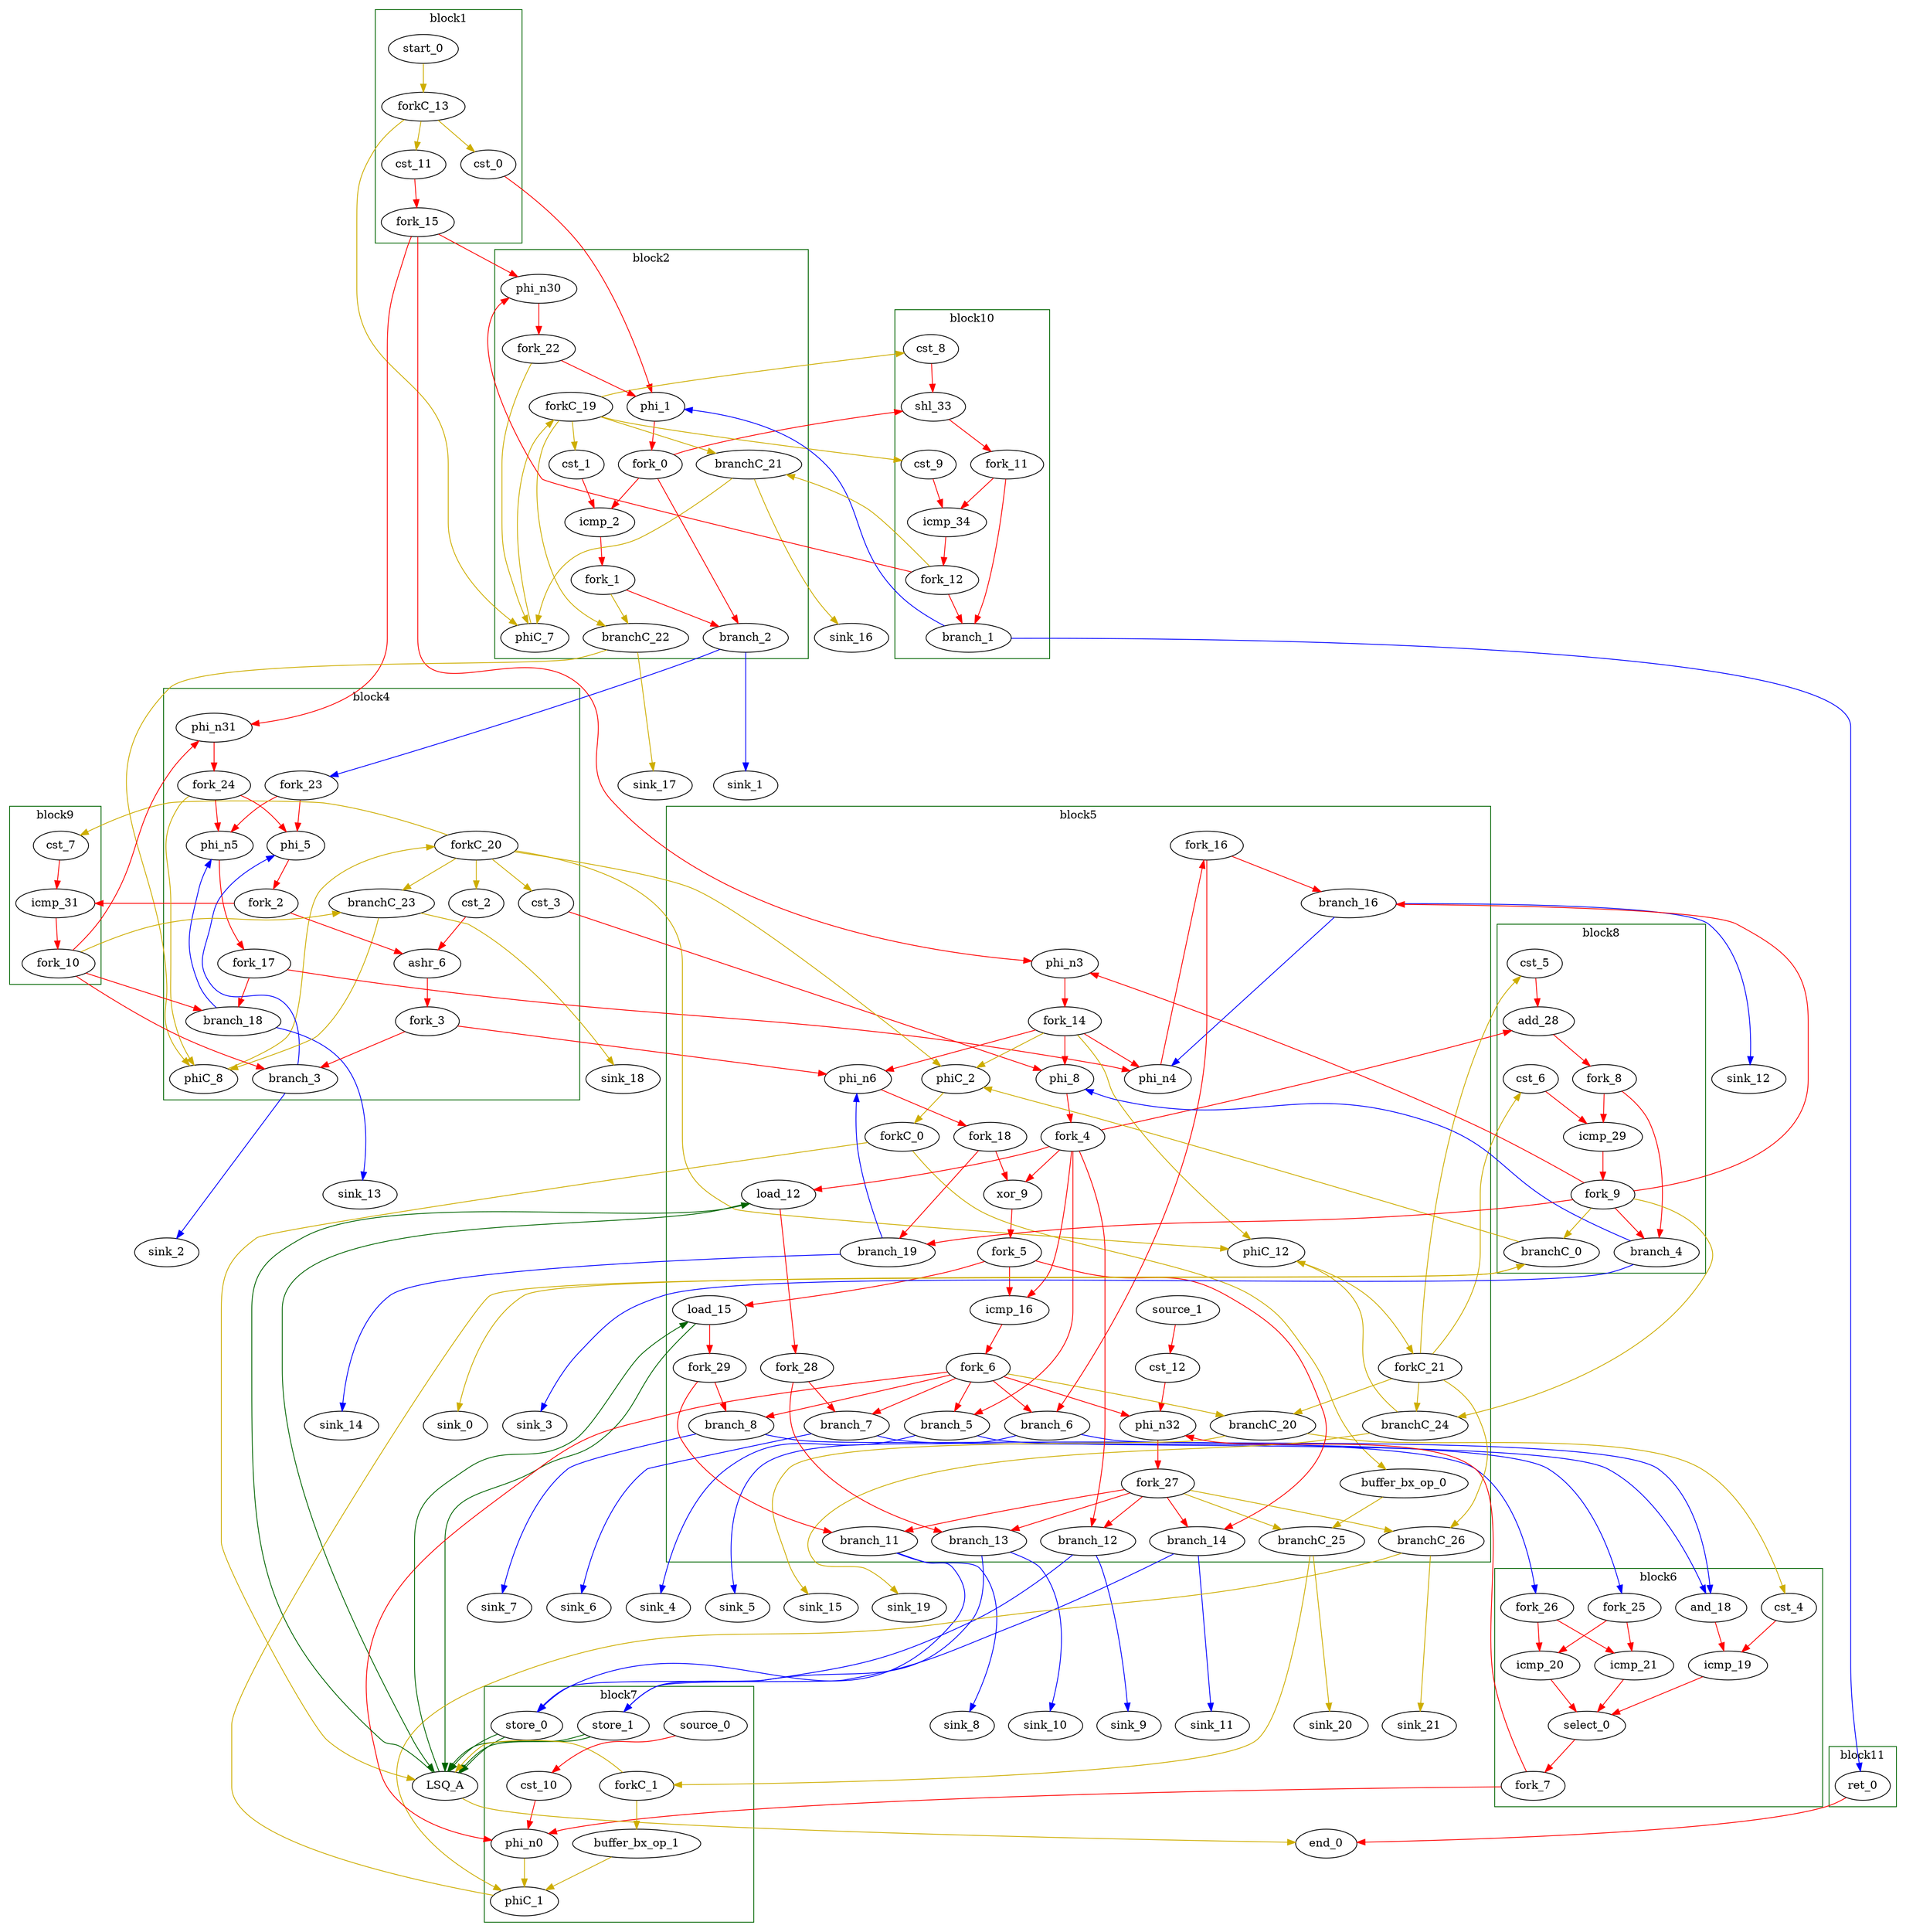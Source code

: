 Digraph G {
	splines=spline;
//DHLS version: 0.1.1" [shape = "none" pos = "20,20!"]

	subgraph cluster_0 {
	color = "darkgreen";
		label = "block1";
		"cst_0" [type = "Constant", bbID= 1, in = "in1:32", out = "out1:32", value = "0x00000002"];
		"start_0" [type = "Entry", control= "true", bbID= 1, in = "in1:0", out = "out1:0"];
		"cst_11" [type = "Constant", bbID= 1, in = "in1:32", out = "out1:32", value = "0x00000001"];
		"forkC_13" [type = "Fork", bbID= 1, in = "in1:0", out = "out1:0 out2:0 out3:0 "];
		"fork_15" [type = "Fork", bbID= 1, in = "in1:32", out = "out1:32 out2:32 out3:32 "];

	}

	subgraph cluster_1 {
	color = "darkgreen";
		label = "block2";
		"phi_1" [type = "Mux", bbID= 2, in = "in1?:1 in2:32 in3:32 ", out = "out1:32", delay=0.366];
		"cst_1" [type = "Constant", bbID= 2, in = "in1:32", out = "out1:32", value = "0x00000000"];
		"icmp_2" [type = "Operator", bbID= 2, op = "icmp_sgt_op", in = "in1:32 in2:32 ", out = "out1:1 ", delay=1.530, latency=0, II=1];
		"phiC_7" [type = "Mux", bbID= 2, in = "in1?:1 in2:0 in3:0 ", out = "out1:0", delay=0.166];
		"phi_n30" [type = "Merge", bbID= 2, in = "in1:32 in2:32*i ", out = "out1:32", delay=0.366];
		"branch_2" [type = "Branch", bbID= 2,  in = "in1:32 in2?:1*i", out = "out1+:32 out2-:32"];
		"branchC_21" [type = "Branch", bbID= 2,  in = "in1:0 in2?:1*i", out = "out1+:0 out2-:0"];
		"branchC_22" [type = "Branch", bbID= 2,  in = "in1:0 in2?:1*i", out = "out1+:0 out2-:0"];
		"fork_0" [type = "Fork", bbID= 2, in = "in1:32", out = "out1:32 out2:32 out3:32 "];
		"fork_1" [type = "Fork", bbID= 2, in = "in1:32", out = "out1:32 out2:32 "];
		"forkC_19" [type = "Fork", bbID= 2, in = "in1:0", out = "out1:0 out2:0 out3:0 out4:0 out5:0 "];
		"fork_22" [type = "Fork", bbID= 2, in = "in1:32", out = "out1:32 out2:32 "];

	}

	subgraph cluster_2 {
	color = "darkgreen";
		label = "block3";

	}

	subgraph cluster_3 {
	color = "darkgreen";
		label = "block4";
		"phi_5" [type = "Mux", bbID= 4, in = "in1?:1 in2:32 in3:32 ", out = "out1:32", delay=0.366];
		"cst_2" [type = "Constant", bbID= 4, in = "in1:32", out = "out1:32", value = "0x00000001"];
		"ashr_6" [type = "Operator", bbID= 4, op = "ashr_op", in = "in1:32 in2:32 ", out = "out1:32 ", delay=0.000, latency=0, II=1];
		"cst_3" [type = "Constant", bbID= 4, in = "in1:32", out = "out1:32", value = "0x00000000"];
		"phi_n5" [type = "Mux", bbID= 4, in = "in1?:1 in2:32 in3:32 ", out = "out1:32", delay=0.366];
		"phiC_8" [type = "Mux", bbID= 4, in = "in1?:1 in2:0 in3:0 ", out = "out1:0", delay=0.166];
		"branch_3" [type = "Branch", bbID= 4,  in = "in1:32 in2?:1*i", out = "out1+:32 out2-:32"];
		"phi_n31" [type = "Merge", bbID= 4, in = "in1:32 in2:32*i ", out = "out1:32", delay=0.366];
		"branch_18" [type = "Branch", bbID= 4,  in = "in1:32 in2?:1*i", out = "out1+:32 out2-:32"];
		"branchC_23" [type = "Branch", bbID= 4,  in = "in1:0 in2?:1*i", out = "out1+:0 out2-:0"];
		"fork_23" [type = "Fork", bbID= 4, in = "in1:32", out = "out1:32 out2:32 "];
		"fork_2" [type = "Fork", bbID= 4, in = "in1:32", out = "out1:32 out2:32 "];
		"fork_3" [type = "Fork", bbID= 4, in = "in1:32", out = "out1:32 out2:32 "];
		"fork_17" [type = "Fork", bbID= 4, in = "in1:32", out = "out1:32 out2:32 "];
		"forkC_20" [type = "Fork", bbID= 4, in = "in1:0", out = "out1:0 out2:0 out3:0 out4:0 out5:0 out6:0 "];
		"fork_24" [type = "Fork", bbID= 4, in = "in1:32", out = "out1:32 out2:32 out3:32 "];

	}

	subgraph cluster_4 {
	color = "darkgreen";
		label = "block5";
		"phi_8" [type = "Mux", bbID= 5, in = "in1?:1 in2:32 in3:32 ", out = "out1:32", delay=0.366];
		"xor_9" [type = "Operator", bbID= 5, op = "xor_op", in = "in1:32 in2:32 ", out = "out1:32 ", delay=0.000, latency=0, II=1];
		"load_12" [type = "Operator", bbID= 5, op = "lsq_load_op",bbID= 5, portId= 0, offset= 0, in = "in1:32 in2:32", out = "out1:32 out2:32 ", delay=0.000, latency=5, II=1];
		"load_15" [type = "Operator", bbID= 5, op = "lsq_load_op",bbID= 5, portId= 1, offset= 0, in = "in1:32 in2:32", out = "out1:32 out2:32 ", delay=0.000, latency=5, II=1];
		"icmp_16" [type = "Operator", bbID= 5, op = "icmp_sgt_op", in = "in1:32 in2:32 ", out = "out1:1 ", delay=1.530, latency=0, II=1];
		"forkC_0" [type = "Fork", bbID= 5, in = "in1:0", out = "out1:0 out2:0 "];
		"buffer_bx_op_0" [type = "Operator", bbID= 5, op = "buffer_bx_op", in = "in1:0", out = "out1:0", delay=0, latency=1, II=1];
		"phiC_2" [type = "Mux", bbID= 5, in = "in1?:1 in2:0 in3:0 ", out = "out1:0", delay=0.166];
		"phi_n3" [type = "Merge", bbID= 5, in = "in1:32 in2:32*i ", out = "out1:32", delay=0.366];
		"phi_n4" [type = "Mux", bbID= 5, in = "in1?:1 in2:32 in3:32 ", out = "out1:32", delay=0.366];
		"phi_n6" [type = "Mux", bbID= 5, in = "in1?:1 in2:32 in3:32 ", out = "out1:32", delay=0.366];
		"phiC_12" [type = "Mux", bbID= 5, in = "in1?:1 in2:0 in3:0 ", out = "out1:0", delay=0.166];
		"branch_5" [type = "Branch", bbID= 5,  in = "in1:32 in2?:1*i", out = "out1+:32 out2-:32"];
		"branch_6" [type = "Branch", bbID= 5,  in = "in1:32 in2?:1*i", out = "out1+:32 out2-:32"];
		"branch_7" [type = "Branch", bbID= 5,  in = "in1:32 in2?:1*i", out = "out1+:32 out2-:32"];
		"branch_8" [type = "Branch", bbID= 5,  in = "in1:32 in2?:1*i", out = "out1+:32 out2-:32"];
		"phi_n32" [type = "Mux", bbID= 5, in = "in1?:1 in2:32 in3:32*i ", out = "out1:32", delay=0.366];
		"cst_12" [type = "Constant", bbID= 5, in = "in1:32", out = "out1:32", value = "0x00000001"];
		"source_1" [type = "Source", bbID= 5, out = "out1:0"];
		"branch_11" [type = "Branch", bbID= 5,  in = "in1:32 in2?:1", out = "out1+:32 out2-:32"];
		"branch_12" [type = "Branch", bbID= 5,  in = "in1:32 in2?:1", out = "out1+:32 out2-:32"];
		"branch_13" [type = "Branch", bbID= 5,  in = "in1:32 in2?:1", out = "out1+:32 out2-:32"];
		"branch_14" [type = "Branch", bbID= 5,  in = "in1:32 in2?:1", out = "out1+:32 out2-:32"];
		"branch_16" [type = "Branch", bbID= 5,  in = "in1:32 in2?:1*i", out = "out1+:32 out2-:32"];
		"branch_19" [type = "Branch", bbID= 5,  in = "in1:32 in2?:1*i", out = "out1+:32 out2-:32"];
		"branchC_20" [type = "Branch", bbID= 5,  in = "in1:0 in2?:1*i", out = "out1+:0 out2-:0"];
		"branchC_24" [type = "Branch", bbID= 5,  in = "in1:0 in2?:1*i", out = "out1+:0 out2-:0"];
		"branchC_25" [type = "Branch", bbID= 5,  in = "in1:0 in2?:1", out = "out1+:0 out2-:0"];
		"branchC_26" [type = "Branch", bbID= 5,  in = "in1:0 in2?:1*i", out = "out1+:0 out2-:0"];
		"fork_4" [type = "Fork", bbID= 5, in = "in1:32", out = "out1:32 out2:32 out3:32 out4:32 out5:32 out6:32 "];
		"fork_5" [type = "Fork", bbID= 5, in = "in1:32", out = "out1:32 out2:32 out3:32 "];
		"fork_6" [type = "Fork", bbID= 5, in = "in1:32", out = "out1:32 out2:32 out3:32 out4:32 out5:32 out6:32 out7:32 "];
		"fork_14" [type = "Fork", bbID= 5, in = "in1:32", out = "out1:32 out2:32 out3:32 out4:32 out5:32 "];
		"fork_16" [type = "Fork", bbID= 5, in = "in1:32", out = "out1:32 out2:32 "];
		"fork_18" [type = "Fork", bbID= 5, in = "in1:32", out = "out1:32 out2:32 "];
		"forkC_21" [type = "Fork", bbID= 5, in = "in1:0", out = "out1:0 out2:0 out3:0 out4:0 out5:0 "];
		"fork_27" [type = "Fork", bbID= 5, in = "in1:32", out = "out1:32 out2:32 out3:32 out4:32 out5:32 out6:32 "];
		"fork_28" [type = "Fork", bbID= 5, in = "in1:32", out = "out1:32 out2:32 "];
		"fork_29" [type = "Fork", bbID= 5, in = "in1:32", out = "out1:32 out2:32 "];

	}

	subgraph cluster_5 {
	color = "darkgreen";
		label = "block6";
		"and_18" [type = "Operator", bbID= 6, op = "and_op", in = "in1:32 in2:32 ", out = "out1:32 ", delay=0.000, latency=0, II=1];
		"cst_4" [type = "Constant", bbID= 6, in = "in1:32", out = "out1:32", value = "0x00000000"];
		"icmp_19" [type = "Operator", bbID= 6, op = "icmp_eq_op", in = "in1:32 in2:32 ", out = "out1:1 ", delay=1.530, latency=0, II=1];
		"icmp_20" [type = "Operator", bbID= 6, op = "icmp_sgt_op", in = "in1:32 in2:32 ", out = "out1:1 ", delay=1.530, latency=0, II=1];
		"icmp_21" [type = "Operator", bbID= 6, op = "icmp_slt_op", in = "in1:32 in2:32 ", out = "out1:1 ", delay=1.530, latency=0, II=1];
		"select_0" [type = "Operator", bbID= 6, op = "select_op", in = "in1?:1 in2+:32 in3-:32 ", out = "out1:32 ", trueFrac=0.2, delay=0.000, latency=0, II=1];
		"fork_25" [type = "Fork", bbID= 6, in = "in1:32", out = "out1:32 out2:32 "];
		"fork_26" [type = "Fork", bbID= 6, in = "in1:32", out = "out1:32 out2:32 "];
		"fork_7" [type = "Fork", bbID= 6, in = "in1:32", out = "out1:32 out2:32 "];

	}

	subgraph cluster_6 {
	color = "darkgreen";
		label = "block7";
		"store_0" [type = "Operator", bbID= 7, op = "lsq_store_op",bbID= 7, portId= 0, offset= 0, in = "in1:32 in2:32 ", out = "out1:32 out2:32", delay=0.000, latency=0, II=1];
		"store_1" [type = "Operator", bbID= 7, op = "lsq_store_op",bbID= 7, portId= 1, offset= 0, in = "in1:32 in2:32 ", out = "out1:32 out2:32", delay=0.000, latency=0, II=1];
		"forkC_1" [type = "Fork", bbID= 7, in = "in1:0", out = "out1:0 out2:0 "];
		"buffer_bx_op_1" [type = "Operator", bbID= 7, op = "buffer_bx_op", in = "in1:0", out = "out1:0", delay=0, latency=1, II=1];
		"phi_n0" [type = "Mux", bbID= 7, in = "in1?:1 in2:32 in3:32*i ", out = "out1:32", delay=0.366];
		"cst_10" [type = "Constant", bbID= 7, in = "in1:32", out = "out1:32", value = "0x00000001"];
		"source_0" [type = "Source", bbID= 7, out = "out1:0"];
		"phiC_1" [type = "Mux", bbID= 7, in = "in1?:1 in2:0 in3:0 ", out = "out1:0", delay=0.166];

	}

	subgraph cluster_7 {
	color = "darkgreen";
		label = "block8";
		"cst_5" [type = "Constant", bbID= 8, in = "in1:32", out = "out1:32", value = "0x00000001"];
		"add_28" [type = "Operator", bbID= 8, op = "add_op", in = "in1:32 in2:32 ", out = "out1:32 ", delay=1.693, latency=0, II=1];
		"cst_6" [type = "Constant", bbID= 8, in = "in1:32", out = "out1:32", value = "0x00000040"];
		"icmp_29" [type = "Operator", bbID= 8, op = "icmp_ult_op", in = "in1:32 in2:32 ", out = "out1:1 ", delay=1.530, latency=0, II=1];
		"branchC_0" [type = "Branch", bbID= 8,  in = "in1:0 in2?:1*i", out = "out1+:0 out2-:0"];
		"branch_4" [type = "Branch", bbID= 8,  in = "in1:32 in2?:1*i", out = "out1+:32 out2-:32"];
		"fork_8" [type = "Fork", bbID= 8, in = "in1:32", out = "out1:32 out2:32 "];
		"fork_9" [type = "Fork", bbID= 8, in = "in1:32", out = "out1:32 out2:32 out3:32 out4:32 out5:32 out6:32 "];

	}

	subgraph cluster_8 {
	color = "darkgreen";
		label = "block9";
		"cst_7" [type = "Constant", bbID= 9, in = "in1:32", out = "out1:32", value = "0x00000003"];
		"icmp_31" [type = "Operator", bbID= 9, op = "icmp_sgt_op", in = "in1:32 in2:32 ", out = "out1:1 ", delay=1.530, latency=0, II=1];
		"fork_10" [type = "Fork", bbID= 9, in = "in1:32", out = "out1:32 out2:32 out3:32 out4:32 "];

	}

	subgraph cluster_9 {
	color = "darkgreen";
		label = "block10";
		"cst_8" [type = "Constant", bbID= 10, in = "in1:32", out = "out1:32", value = "0x00000001"];
		"shl_33" [type = "Operator", bbID= 10, op = "shl_op", in = "in1:32 in2:32 ", out = "out1:32 ", delay=0.000, latency=0, II=1];
		"cst_9" [type = "Constant", bbID= 10, in = "in1:32", out = "out1:32", value = "0x00000041"];
		"icmp_34" [type = "Operator", bbID= 10, op = "icmp_slt_op", in = "in1:32 in2:32 ", out = "out1:1 ", delay=1.530, latency=0, II=1];
		"branch_1" [type = "Branch", bbID= 10,  in = "in1:32 in2?:1*i", out = "out1+:32 out2-:32"];
		"fork_11" [type = "Fork", bbID= 10, in = "in1:32", out = "out1:32 out2:32 "];
		"fork_12" [type = "Fork", bbID= 10, in = "in1:32", out = "out1:32 out2:32 out3:32 "];

	}

	subgraph cluster_10 {
	color = "darkgreen";
		label = "block11";
		"ret_0" [type = "Operator", bbID= 11, op = "ret_op", in = "in1:32 ", out = "out1:32 ", delay=0.000, latency=0, II=1];

	}
	"LSQ_A" [type = "LSQ", bbID= 0, in = "in1:0*c0 in2:0*c1 in3:32*l0a in4:32*l1a in5:32*s0a in6:32*s0d in7:32*s1a in8:32*s1d ", out = "out1:32*l0d out2:32*l1d out3:0*e ", memory = "A", bbcount = 2, ldcount = 2, stcount = 2, fifoDepth = 16, numLoads = "{2; 0}", numStores = "{0; 2}", loadOffsets = "{{0;0;0;0;0;0;0;0;0;0;0;0;0;0;0;0};{0;0;0;0;0;0;0;0;0;0;0;0;0;0;0;0}}", storeOffsets = "{{0;0;0;0;0;0;0;0;0;0;0;0;0;0;0;0};{0;0;0;0;0;0;0;0;0;0;0;0;0;0;0;0}}", loadPorts = "{{0;1;0;0;0;0;0;0;0;0;0;0;0;0;0;0};{0;0;0;0;0;0;0;0;0;0;0;0;0;0;0;0}}", storePorts = "{{0;0;0;0;0;0;0;0;0;0;0;0;0;0;0;0};{0;1;0;0;0;0;0;0;0;0;0;0;0;0;0;0}}"];
	"sink_0" [type = "Sink", bbID= 0, in = "in1:0"];
	"sink_1" [type = "Sink", bbID= 0, in = "in1:32"];
	"sink_2" [type = "Sink", bbID= 0, in = "in1:32"];
	"sink_3" [type = "Sink", bbID= 0, in = "in1:32"];
	"sink_4" [type = "Sink", bbID= 0, in = "in1:32"];
	"sink_5" [type = "Sink", bbID= 0, in = "in1:32"];
	"sink_6" [type = "Sink", bbID= 0, in = "in1:32"];
	"sink_7" [type = "Sink", bbID= 0, in = "in1:32"];
	"sink_8" [type = "Sink", bbID= 0, in = "in1:32"];
	"sink_9" [type = "Sink", bbID= 0, in = "in1:32"];
	"sink_10" [type = "Sink", bbID= 0, in = "in1:32"];
	"sink_11" [type = "Sink", bbID= 0, in = "in1:32"];
	"sink_12" [type = "Sink", bbID= 0, in = "in1:32"];
	"sink_13" [type = "Sink", bbID= 0, in = "in1:32"];
	"sink_14" [type = "Sink", bbID= 0, in = "in1:32"];
	"sink_15" [type = "Sink", bbID= 0, in = "in1:0"];
	"sink_16" [type = "Sink", bbID= 0, in = "in1:0"];
	"sink_17" [type = "Sink", bbID= 0, in = "in1:0"];
	"sink_18" [type = "Sink", bbID= 0, in = "in1:0"];
	"sink_19" [type = "Sink", bbID= 0, in = "in1:0"];
	"sink_20" [type = "Sink", bbID= 0, in = "in1:0"];
	"sink_21" [type = "Sink", bbID= 0, in = "in1:0"];
	"end_0" [type = "Exit", bbID= 0, in = "in1:0*e in2:32 ", out = "out1:32"];

	"load_12" -> "LSQ_A" [color = "darkgreen", mem_address = "true", from = "out2", to = "in3"];
	"LSQ_A" -> "load_12" [color = "darkgreen", mem_address = "false", from = "out1", to = "in1"];
	"load_15" -> "LSQ_A" [color = "darkgreen", mem_address = "true", from = "out2", to = "in4"];
	"LSQ_A" -> "load_15" [color = "darkgreen", mem_address = "false", from = "out2", to = "in1"];
	"store_0" -> "LSQ_A" [color = "darkgreen", mem_address = "true", from = "out2", to = "in5"];
	"store_0" -> "LSQ_A" [color = "darkgreen", mem_address = "false", from = "out1", to = "in6"];
	"store_1" -> "LSQ_A" [color = "darkgreen", mem_address = "true", from = "out2", to = "in7"];
	"store_1" -> "LSQ_A" [color = "darkgreen", mem_address = "false", from = "out1", to = "in8"];
	"LSQ_A" -> "end_0" [color = "gold3", from = "out3", to = "in1"];
	"cst_0" -> "phi_1" [color = "red", from = "out1", to = "in3"];
	"phi_1" -> "fork_0" [color = "red", from = "out1", to = "in1"];
	"cst_1" -> "icmp_2" [color = "red", from = "out1", to = "in2"];
	"icmp_2" -> "fork_1" [color = "red", from = "out1", to = "in1"];
	"phi_5" -> "fork_2" [color = "red", from = "out1", to = "in1"];
	"cst_2" -> "ashr_6" [color = "red", from = "out1", to = "in2"];
	"ashr_6" -> "fork_3" [color = "red", from = "out1", to = "in1"];
	"cst_3" -> "phi_8" [color = "red", from = "out1", to = "in3"];
	"phi_8" -> "fork_4" [color = "red", from = "out1", to = "in1"];
	"xor_9" -> "fork_5" [color = "red", from = "out1", to = "in1"];
	"load_12" -> "fork_28" [color = "red", from = "out1", to = "in1"];
	"load_15" -> "fork_29" [color = "red", from = "out1", to = "in1"];
	"icmp_16" -> "fork_6" [color = "red", from = "out1", to = "in1"];
	"and_18" -> "icmp_19" [color = "red", from = "out1", to = "in1"];
	"cst_4" -> "icmp_19" [color = "red", from = "out1", to = "in2"];
	"icmp_19" -> "select_0" [color = "red", from = "out1", to = "in1"];
	"icmp_20" -> "select_0" [color = "red", from = "out1", to = "in2"];
	"icmp_21" -> "select_0" [color = "red", from = "out1", to = "in3"];
	"select_0" -> "fork_7" [color = "red", from = "out1", to = "in1"];
	"cst_5" -> "add_28" [color = "red", from = "out1", to = "in2"];
	"add_28" -> "fork_8" [color = "red", from = "out1", to = "in1"];
	"cst_6" -> "icmp_29" [color = "red", from = "out1", to = "in2"];
	"icmp_29" -> "fork_9" [color = "red", from = "out1", to = "in1"];
	"cst_7" -> "icmp_31" [color = "red", from = "out1", to = "in2"];
	"icmp_31" -> "fork_10" [color = "red", from = "out1", to = "in1"];
	"cst_8" -> "shl_33" [color = "red", from = "out1", to = "in2"];
	"shl_33" -> "fork_11" [color = "red", from = "out1", to = "in1"];
	"cst_9" -> "icmp_34" [color = "red", from = "out1", to = "in2"];
	"icmp_34" -> "fork_12" [color = "red", from = "out1", to = "in1"];
	"ret_0" -> "end_0" [color = "red", from = "out1", to = "in2"];
	"start_0" -> "forkC_13" [color = "gold3", from = "out1", to = "in1"];
	"forkC_0" -> "buffer_bx_op_0" [color = "gold3", from = "out1", to = "in1"];
	"forkC_0" -> "LSQ_A" [color = "gold3", from = "out2", to = "in1"];
	"buffer_bx_op_0" -> "branchC_25" [color = "gold3", from = "out1", to = "in1"];
	"forkC_1" -> "buffer_bx_op_1" [color = "gold3", from = "out1", to = "in1"];
	"forkC_1" -> "LSQ_A" [color = "gold3", from = "out2", to = "in2"];
	"buffer_bx_op_1" -> "phiC_1" [color = "gold3", from = "out1", to = "in2"];
	"phi_n0" -> "phiC_1" [color = "gold3", from = "out1", to = "in1"];
	"cst_10" -> "phi_n0" [color = "red", from = "out1", to = "in2"];
	"source_0" -> "cst_10" [color = "red", from = "out1", to = "in1"];
	"phiC_1" -> "branchC_0" [color = "gold3", from = "out1", to = "in1"];
	"phiC_2" -> "forkC_0" [color = "gold3", from = "out1", to = "in1"];
	"branchC_0" -> "sink_0" [color = "gold3", minlen = 3, from = "out1", to = "in1"];
	"branchC_0" -> "phiC_2" [color = "gold3", minlen = 3, from = "out2", to = "in2"];
	"phi_n3" -> "fork_14" [color = "red", from = "out1", to = "in1"];
	"cst_11" -> "fork_15" [color = "red", from = "out1", to = "in1"];
	"phi_n4" -> "fork_16" [color = "red", from = "out1", to = "in1"];
	"phi_n5" -> "fork_17" [color = "red", from = "out1", to = "in1"];
	"phi_n6" -> "fork_18" [color = "red", from = "out1", to = "in1"];
	"phiC_7" -> "forkC_19" [color = "gold3", from = "out1", to = "in1"];
	"phiC_8" -> "forkC_20" [color = "gold3", from = "out1", to = "in1"];
	"phiC_12" -> "forkC_21" [color = "gold3", from = "out1", to = "in1"];
	"branch_1" -> "ret_0" [color = "blue", minlen = 3, from = "out1", to = "in1"];
	"branch_1" -> "phi_1" [color = "blue", minlen = 3, from = "out2", to = "in2"];
	"phi_n30" -> "fork_22" [color = "red", from = "out1", to = "in1"];
	"branch_2" -> "sink_1" [color = "blue", minlen = 3, from = "out1", to = "in1"];
	"branch_2" -> "fork_23" [color = "blue", minlen = 3, from = "out2", to = "in1"];
	"branch_3" -> "sink_2" [color = "blue", minlen = 3, from = "out1", to = "in1"];
	"branch_3" -> "phi_5" [color = "blue", minlen = 3, from = "out2", to = "in2"];
	"phi_n31" -> "fork_24" [color = "red", from = "out1", to = "in1"];
	"branch_4" -> "sink_3" [color = "blue", minlen = 3, from = "out1", to = "in1"];
	"branch_4" -> "phi_8" [color = "blue", minlen = 3, from = "out2", to = "in2"];
	"branch_5" -> "sink_4" [color = "blue", minlen = 3, from = "out1", to = "in1"];
	"branch_5" -> "and_18" [color = "blue", minlen = 3, from = "out2", to = "in1"];
	"branch_6" -> "sink_5" [color = "blue", minlen = 3, from = "out1", to = "in1"];
	"branch_6" -> "and_18" [color = "blue", minlen = 3, from = "out2", to = "in2"];
	"branch_7" -> "sink_6" [color = "blue", minlen = 3, from = "out1", to = "in1"];
	"branch_7" -> "fork_25" [color = "blue", minlen = 3, from = "out2", to = "in1"];
	"branch_8" -> "sink_7" [color = "blue", minlen = 3, from = "out1", to = "in1"];
	"branch_8" -> "fork_26" [color = "blue", minlen = 3, from = "out2", to = "in1"];
	"phi_n32" -> "fork_27" [color = "red", from = "out1", to = "in1"];
	"cst_12" -> "phi_n32" [color = "red", from = "out1", to = "in2"];
	"source_1" -> "cst_12" [color = "red", from = "out1", to = "in1"];
	"branch_11" -> "sink_8" [color = "blue", minlen = 3, from = "out1", to = "in1"];
	"branch_11" -> "store_0" [color = "blue", minlen = 3, from = "out2", to = "in1"];
	"branch_12" -> "sink_9" [color = "blue", minlen = 3, from = "out1", to = "in1"];
	"branch_12" -> "store_0" [color = "blue", minlen = 3, from = "out2", to = "in2"];
	"branch_13" -> "sink_10" [color = "blue", minlen = 3, from = "out1", to = "in1"];
	"branch_13" -> "store_1" [color = "blue", minlen = 3, from = "out2", to = "in1"];
	"branch_14" -> "sink_11" [color = "blue", minlen = 3, from = "out1", to = "in1"];
	"branch_14" -> "store_1" [color = "blue", minlen = 3, from = "out2", to = "in2"];
	"branch_16" -> "sink_12" [color = "blue", minlen = 3, from = "out1", to = "in1"];
	"branch_16" -> "phi_n4" [color = "blue", minlen = 3, from = "out2", to = "in2"];
	"branch_18" -> "sink_13" [color = "blue", minlen = 3, from = "out1", to = "in1"];
	"branch_18" -> "phi_n5" [color = "blue", minlen = 3, from = "out2", to = "in2"];
	"branch_19" -> "sink_14" [color = "blue", minlen = 3, from = "out1", to = "in1"];
	"branch_19" -> "phi_n6" [color = "blue", minlen = 3, from = "out2", to = "in2"];
	"branchC_20" -> "sink_15" [color = "gold3", minlen = 3, from = "out1", to = "in1"];
	"branchC_20" -> "cst_4" [color = "gold3", minlen = 3, from = "out2", to = "in1"];
	"branchC_21" -> "sink_16" [color = "gold3", minlen = 3, from = "out1", to = "in1"];
	"branchC_21" -> "phiC_7" [color = "gold3", minlen = 3, from = "out2", to = "in2"];
	"branchC_22" -> "sink_17" [color = "gold3", minlen = 3, from = "out1", to = "in1"];
	"branchC_22" -> "phiC_8" [color = "gold3", minlen = 3, from = "out2", to = "in3"];
	"branchC_23" -> "sink_18" [color = "gold3", minlen = 3, from = "out1", to = "in1"];
	"branchC_23" -> "phiC_8" [color = "gold3", minlen = 3, from = "out2", to = "in2"];
	"branchC_24" -> "sink_19" [color = "gold3", minlen = 3, from = "out1", to = "in1"];
	"branchC_24" -> "phiC_12" [color = "gold3", minlen = 3, from = "out2", to = "in2"];
	"branchC_25" -> "sink_20" [color = "gold3", minlen = 3, from = "out1", to = "in1"];
	"branchC_25" -> "forkC_1" [color = "gold3", minlen = 3, from = "out2", to = "in1"];
	"branchC_26" -> "sink_21" [color = "gold3", minlen = 3, from = "out1", to = "in1"];
	"branchC_26" -> "phiC_1" [color = "gold3", minlen = 3, from = "out2", to = "in3"];
	"fork_23" -> "phi_5" [color = "red", from = "out1", to = "in3"];
	"fork_23" -> "phi_n5" [color = "red", from = "out2", to = "in3"];
	"fork_25" -> "icmp_20" [color = "red", from = "out1", to = "in1"];
	"fork_25" -> "icmp_21" [color = "red", from = "out2", to = "in1"];
	"fork_26" -> "icmp_20" [color = "red", from = "out1", to = "in2"];
	"fork_26" -> "icmp_21" [color = "red", from = "out2", to = "in2"];
	"fork_0" -> "icmp_2" [color = "red", from = "out1", to = "in1"];
	"fork_0" -> "shl_33" [color = "red", from = "out2", to = "in1"];
	"fork_0" -> "branch_2" [color = "red", from = "out3", to = "in1"];
	"fork_1" -> "branch_2" [color = "red", from = "out1", to = "in2"];
	"fork_1" -> "branchC_22" [color = "gold3", from = "out2", to = "in2"];
	"fork_2" -> "ashr_6" [color = "red", from = "out1", to = "in1"];
	"fork_2" -> "icmp_31" [color = "red", from = "out2", to = "in1"];
	"fork_3" -> "phi_n6" [color = "red", from = "out1", to = "in3"];
	"fork_3" -> "branch_3" [color = "red", from = "out2", to = "in1"];
	"fork_4" -> "xor_9" [color = "red", from = "out1", to = "in1"];
	"fork_4" -> "icmp_16" [color = "red", from = "out2", to = "in2"];
	"fork_4" -> "branch_5" [color = "red", from = "out3", to = "in1"];
	"fork_4" -> "add_28" [color = "red", from = "out4", to = "in1"];
	"fork_4" -> "load_12" [color = "red", from = "out5", to = "in2"];
	"fork_4" -> "branch_12" [color = "red", from = "out6", to = "in1"];
	"fork_5" -> "icmp_16" [color = "red", from = "out1", to = "in1"];
	"fork_5" -> "load_15" [color = "red", from = "out2", to = "in2"];
	"fork_5" -> "branch_14" [color = "red", from = "out3", to = "in1"];
	"fork_6" -> "phi_n0" [color = "red", from = "out1", to = "in1"];
	"fork_6" -> "branch_5" [color = "red", from = "out2", to = "in2"];
	"fork_6" -> "branch_6" [color = "red", from = "out3", to = "in2"];
	"fork_6" -> "branch_7" [color = "red", from = "out4", to = "in2"];
	"fork_6" -> "branch_8" [color = "red", from = "out5", to = "in2"];
	"fork_6" -> "phi_n32" [color = "red", from = "out6", to = "in1"];
	"fork_6" -> "branchC_20" [color = "gold3", from = "out7", to = "in2"];
	"fork_7" -> "phi_n0" [color = "red", from = "out1", to = "in3"];
	"fork_7" -> "phi_n32" [color = "red", from = "out2", to = "in3"];
	"fork_8" -> "icmp_29" [color = "red", from = "out1", to = "in1"];
	"fork_8" -> "branch_4" [color = "red", from = "out2", to = "in1"];
	"fork_9" -> "branchC_0" [color = "gold3", from = "out1", to = "in2"];
	"fork_9" -> "phi_n3" [color = "red", from = "out2", to = "in2"];
	"fork_9" -> "branch_4" [color = "red", from = "out3", to = "in2"];
	"fork_9" -> "branch_16" [color = "red", from = "out4", to = "in2"];
	"fork_9" -> "branch_19" [color = "red", from = "out5", to = "in2"];
	"fork_9" -> "branchC_24" [color = "gold3", from = "out6", to = "in2"];
	"fork_10" -> "branch_3" [color = "red", from = "out1", to = "in2"];
	"fork_10" -> "phi_n31" [color = "red", from = "out2", to = "in2"];
	"fork_10" -> "branch_18" [color = "red", from = "out3", to = "in2"];
	"fork_10" -> "branchC_23" [color = "gold3", from = "out4", to = "in2"];
	"fork_11" -> "icmp_34" [color = "red", from = "out1", to = "in1"];
	"fork_11" -> "branch_1" [color = "red", from = "out2", to = "in1"];
	"fork_12" -> "branch_1" [color = "red", from = "out1", to = "in2"];
	"fork_12" -> "phi_n30" [color = "red", from = "out2", to = "in2"];
	"fork_12" -> "branchC_21" [color = "gold3", from = "out3", to = "in2"];
	"forkC_13" -> "cst_0" [color = "gold3", from = "out1", to = "in1"];
	"forkC_13" -> "phiC_7" [color = "gold3", from = "out2", to = "in3"];
	"forkC_13" -> "cst_11" [color = "gold3", from = "out3", to = "in1"];
	"fork_14" -> "phiC_2" [color = "gold3", from = "out1", to = "in1"];
	"fork_14" -> "phi_8" [color = "red", from = "out2", to = "in1"];
	"fork_14" -> "phi_n4" [color = "red", from = "out3", to = "in1"];
	"fork_14" -> "phi_n6" [color = "red", from = "out4", to = "in1"];
	"fork_14" -> "phiC_12" [color = "gold3", from = "out5", to = "in1"];
	"fork_15" -> "phi_n3" [color = "red", from = "out1", to = "in1"];
	"fork_15" -> "phi_n30" [color = "red", from = "out2", to = "in1"];
	"fork_15" -> "phi_n31" [color = "red", from = "out3", to = "in1"];
	"fork_16" -> "branch_6" [color = "red", from = "out1", to = "in1"];
	"fork_16" -> "branch_16" [color = "red", from = "out2", to = "in1"];
	"fork_17" -> "phi_n4" [color = "red", from = "out1", to = "in3"];
	"fork_17" -> "branch_18" [color = "red", from = "out2", to = "in1"];
	"fork_18" -> "xor_9" [color = "red", from = "out1", to = "in2"];
	"fork_18" -> "branch_19" [color = "red", from = "out2", to = "in1"];
	"forkC_19" -> "cst_1" [color = "gold3", from = "out1", to = "in1"];
	"forkC_19" -> "branchC_21" [color = "gold3", from = "out2", to = "in1"];
	"forkC_19" -> "branchC_22" [color = "gold3", from = "out3", to = "in1"];
	"forkC_19" -> "cst_8" [color = "gold3", from = "out4", to = "in1"];
	"forkC_19" -> "cst_9" [color = "gold3", from = "out5", to = "in1"];
	"forkC_20" -> "cst_2" [color = "gold3", from = "out1", to = "in1"];
	"forkC_20" -> "branchC_23" [color = "gold3", from = "out2", to = "in1"];
	"forkC_20" -> "cst_3" [color = "gold3", from = "out3", to = "in1"];
	"forkC_20" -> "phiC_12" [color = "gold3", from = "out4", to = "in3"];
	"forkC_20" -> "cst_7" [color = "gold3", from = "out5", to = "in1"];
	"forkC_20" -> "phiC_2" [color = "gold3", from = "out6", to = "in3"];
	"forkC_21" -> "branchC_20" [color = "gold3", from = "out1", to = "in1"];
	"forkC_21" -> "branchC_24" [color = "gold3", from = "out2", to = "in1"];
	"forkC_21" -> "cst_5" [color = "gold3", from = "out3", to = "in1"];
	"forkC_21" -> "cst_6" [color = "gold3", from = "out4", to = "in1"];
	"forkC_21" -> "branchC_26" [color = "gold3", from = "out5", to = "in1"];
	"fork_22" -> "phi_1" [color = "red", from = "out1", to = "in1"];
	"fork_22" -> "phiC_7" [color = "gold3", from = "out2", to = "in1"];
	"fork_24" -> "phi_5" [color = "red", from = "out1", to = "in1"];
	"fork_24" -> "phi_n5" [color = "red", from = "out2", to = "in1"];
	"fork_24" -> "phiC_8" [color = "gold3", from = "out3", to = "in1"];
	"fork_27" -> "branch_11" [color = "red", from = "out1", to = "in2"];
	"fork_27" -> "branch_12" [color = "red", from = "out2", to = "in2"];
	"fork_27" -> "branch_13" [color = "red", from = "out3", to = "in2"];
	"fork_27" -> "branch_14" [color = "red", from = "out4", to = "in2"];
	"fork_27" -> "branchC_25" [color = "gold3", from = "out5", to = "in2"];
	"fork_27" -> "branchC_26" [color = "gold3", from = "out6", to = "in2"];
	"fork_28" -> "branch_7" [color = "red", from = "out1", to = "in1"];
	"fork_28" -> "branch_13" [color = "red", from = "out2", to = "in1"];
	"fork_29" -> "branch_8" [color = "red", from = "out1", to = "in1"];
	"fork_29" -> "branch_11" [color = "red", from = "out2", to = "in1"];

}